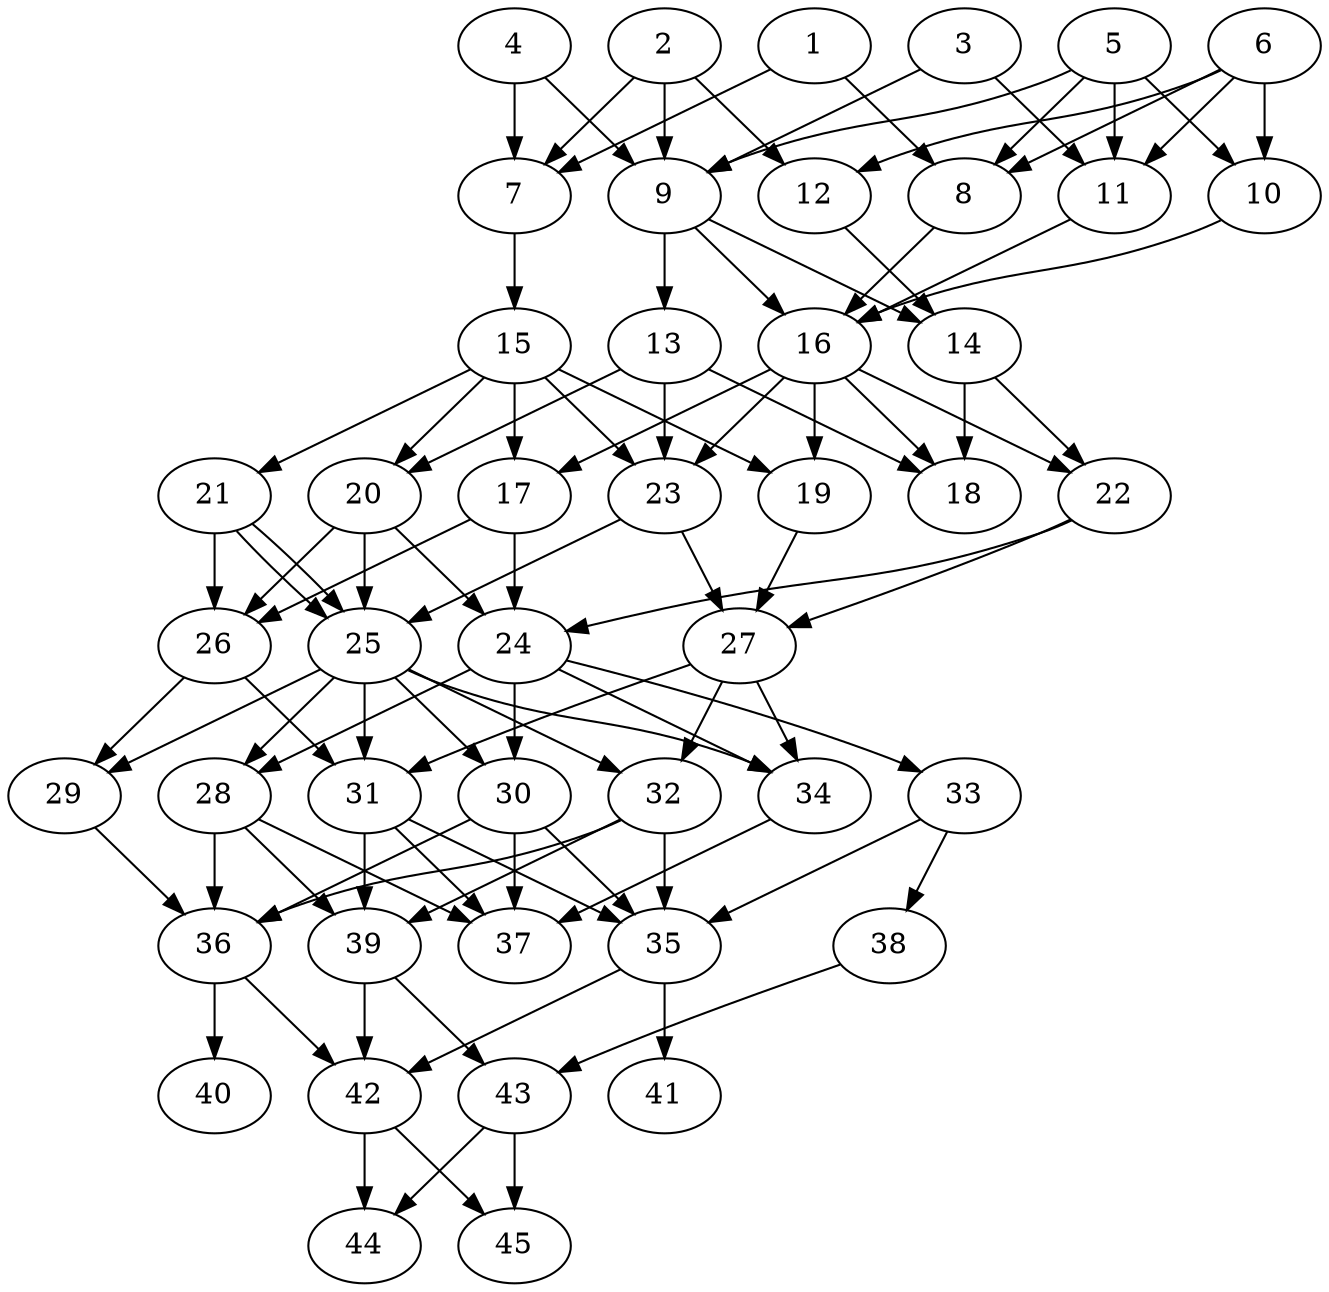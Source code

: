 // DAG automatically generated by daggen at Thu Oct  3 14:07:25 2019
// ./daggen --dot -n 45 --ccr 0.4 --fat 0.5 --regular 0.7 --density 0.6 --mindata 5242880 --maxdata 52428800 
digraph G {
  1 [size="30433280", alpha="0.18", expect_size="12173312"] 
  1 -> 7 [size ="12173312"]
  1 -> 8 [size ="12173312"]
  2 [size="82547200", alpha="0.16", expect_size="33018880"] 
  2 -> 7 [size ="33018880"]
  2 -> 9 [size ="33018880"]
  2 -> 12 [size ="33018880"]
  3 [size="76439040", alpha="0.08", expect_size="30575616"] 
  3 -> 9 [size ="30575616"]
  3 -> 11 [size ="30575616"]
  4 [size="82324480", alpha="0.01", expect_size="32929792"] 
  4 -> 7 [size ="32929792"]
  4 -> 9 [size ="32929792"]
  5 [size="16181760", alpha="0.10", expect_size="6472704"] 
  5 -> 8 [size ="6472704"]
  5 -> 9 [size ="6472704"]
  5 -> 10 [size ="6472704"]
  5 -> 11 [size ="6472704"]
  6 [size="77112320", alpha="0.16", expect_size="30844928"] 
  6 -> 8 [size ="30844928"]
  6 -> 10 [size ="30844928"]
  6 -> 11 [size ="30844928"]
  6 -> 12 [size ="30844928"]
  7 [size="109760000", alpha="0.06", expect_size="43904000"] 
  7 -> 15 [size ="43904000"]
  8 [size="61882880", alpha="0.01", expect_size="24753152"] 
  8 -> 16 [size ="24753152"]
  9 [size="76551680", alpha="0.03", expect_size="30620672"] 
  9 -> 13 [size ="30620672"]
  9 -> 14 [size ="30620672"]
  9 -> 16 [size ="30620672"]
  10 [size="70740480", alpha="0.03", expect_size="28296192"] 
  10 -> 16 [size ="28296192"]
  11 [size="76026880", alpha="0.14", expect_size="30410752"] 
  11 -> 16 [size ="30410752"]
  12 [size="63559680", alpha="0.09", expect_size="25423872"] 
  12 -> 14 [size ="25423872"]
  13 [size="42544640", alpha="0.16", expect_size="17017856"] 
  13 -> 18 [size ="17017856"]
  13 -> 20 [size ="17017856"]
  13 -> 23 [size ="17017856"]
  14 [size="90534400", alpha="0.02", expect_size="36213760"] 
  14 -> 18 [size ="36213760"]
  14 -> 22 [size ="36213760"]
  15 [size="98782720", alpha="0.17", expect_size="39513088"] 
  15 -> 17 [size ="39513088"]
  15 -> 19 [size ="39513088"]
  15 -> 20 [size ="39513088"]
  15 -> 21 [size ="39513088"]
  15 -> 23 [size ="39513088"]
  16 [size="38868480", alpha="0.11", expect_size="15547392"] 
  16 -> 17 [size ="15547392"]
  16 -> 18 [size ="15547392"]
  16 -> 19 [size ="15547392"]
  16 -> 22 [size ="15547392"]
  16 -> 23 [size ="15547392"]
  17 [size="16176640", alpha="0.14", expect_size="6470656"] 
  17 -> 24 [size ="6470656"]
  17 -> 26 [size ="6470656"]
  18 [size="52979200", alpha="0.09", expect_size="21191680"] 
  19 [size="61432320", alpha="0.02", expect_size="24572928"] 
  19 -> 27 [size ="24572928"]
  20 [size="81774080", alpha="0.05", expect_size="32709632"] 
  20 -> 24 [size ="32709632"]
  20 -> 25 [size ="32709632"]
  20 -> 26 [size ="32709632"]
  21 [size="102200320", alpha="0.11", expect_size="40880128"] 
  21 -> 25 [size ="40880128"]
  21 -> 25 [size ="40880128"]
  21 -> 26 [size ="40880128"]
  22 [size="65945600", alpha="0.09", expect_size="26378240"] 
  22 -> 24 [size ="26378240"]
  22 -> 27 [size ="26378240"]
  23 [size="118901760", alpha="0.17", expect_size="47560704"] 
  23 -> 25 [size ="47560704"]
  23 -> 27 [size ="47560704"]
  24 [size="95257600", alpha="0.17", expect_size="38103040"] 
  24 -> 28 [size ="38103040"]
  24 -> 30 [size ="38103040"]
  24 -> 33 [size ="38103040"]
  24 -> 34 [size ="38103040"]
  25 [size="109729280", alpha="0.18", expect_size="43891712"] 
  25 -> 28 [size ="43891712"]
  25 -> 29 [size ="43891712"]
  25 -> 30 [size ="43891712"]
  25 -> 31 [size ="43891712"]
  25 -> 32 [size ="43891712"]
  25 -> 34 [size ="43891712"]
  26 [size="89927680", alpha="0.10", expect_size="35971072"] 
  26 -> 29 [size ="35971072"]
  26 -> 31 [size ="35971072"]
  27 [size="34337280", alpha="0.18", expect_size="13734912"] 
  27 -> 31 [size ="13734912"]
  27 -> 32 [size ="13734912"]
  27 -> 34 [size ="13734912"]
  28 [size="114508800", alpha="0.14", expect_size="45803520"] 
  28 -> 36 [size ="45803520"]
  28 -> 37 [size ="45803520"]
  28 -> 39 [size ="45803520"]
  29 [size="49446400", alpha="0.01", expect_size="19778560"] 
  29 -> 36 [size ="19778560"]
  30 [size="61242880", alpha="0.18", expect_size="24497152"] 
  30 -> 35 [size ="24497152"]
  30 -> 36 [size ="24497152"]
  30 -> 37 [size ="24497152"]
  31 [size="90844160", alpha="0.05", expect_size="36337664"] 
  31 -> 35 [size ="36337664"]
  31 -> 37 [size ="36337664"]
  31 -> 39 [size ="36337664"]
  32 [size="37616640", alpha="0.01", expect_size="15046656"] 
  32 -> 35 [size ="15046656"]
  32 -> 36 [size ="15046656"]
  32 -> 39 [size ="15046656"]
  33 [size="88965120", alpha="0.02", expect_size="35586048"] 
  33 -> 35 [size ="35586048"]
  33 -> 38 [size ="35586048"]
  34 [size="72291840", alpha="0.16", expect_size="28916736"] 
  34 -> 37 [size ="28916736"]
  35 [size="56816640", alpha="0.05", expect_size="22726656"] 
  35 -> 41 [size ="22726656"]
  35 -> 42 [size ="22726656"]
  36 [size="45614080", alpha="0.18", expect_size="18245632"] 
  36 -> 40 [size ="18245632"]
  36 -> 42 [size ="18245632"]
  37 [size="102689280", alpha="0.11", expect_size="41075712"] 
  38 [size="88773120", alpha="0.12", expect_size="35509248"] 
  38 -> 43 [size ="35509248"]
  39 [size="52636160", alpha="0.20", expect_size="21054464"] 
  39 -> 42 [size ="21054464"]
  39 -> 43 [size ="21054464"]
  40 [size="57728000", alpha="0.00", expect_size="23091200"] 
  41 [size="43719680", alpha="0.15", expect_size="17487872"] 
  42 [size="73530880", alpha="0.19", expect_size="29412352"] 
  42 -> 44 [size ="29412352"]
  42 -> 45 [size ="29412352"]
  43 [size="79649280", alpha="0.02", expect_size="31859712"] 
  43 -> 44 [size ="31859712"]
  43 -> 45 [size ="31859712"]
  44 [size="91514880", alpha="0.18", expect_size="36605952"] 
  45 [size="68590080", alpha="0.10", expect_size="27436032"] 
}
